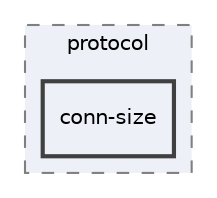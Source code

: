 digraph "/Users/jlu/zeek/src/analyzer/protocol/conn-size"
{
 // LATEX_PDF_SIZE
  edge [fontname="Helvetica",fontsize="10",labelfontname="Helvetica",labelfontsize="10"];
  node [fontname="Helvetica",fontsize="10",shape=record];
  compound=true
  subgraph clusterdir_5b88579d87e8de5dcee2ef4958d0594c {
    graph [ bgcolor="#edf0f7", pencolor="grey50", style="filled,dashed,", label="protocol", fontname="Helvetica", fontsize="10", URL="dir_5b88579d87e8de5dcee2ef4958d0594c.html"]
  dir_3dc987768fd15f6e6b0db79ce855fb53 [shape=box, label="conn-size", style="filled,bold,", fillcolor="#edf0f7", color="grey25", URL="dir_3dc987768fd15f6e6b0db79ce855fb53.html"];
  }
}
